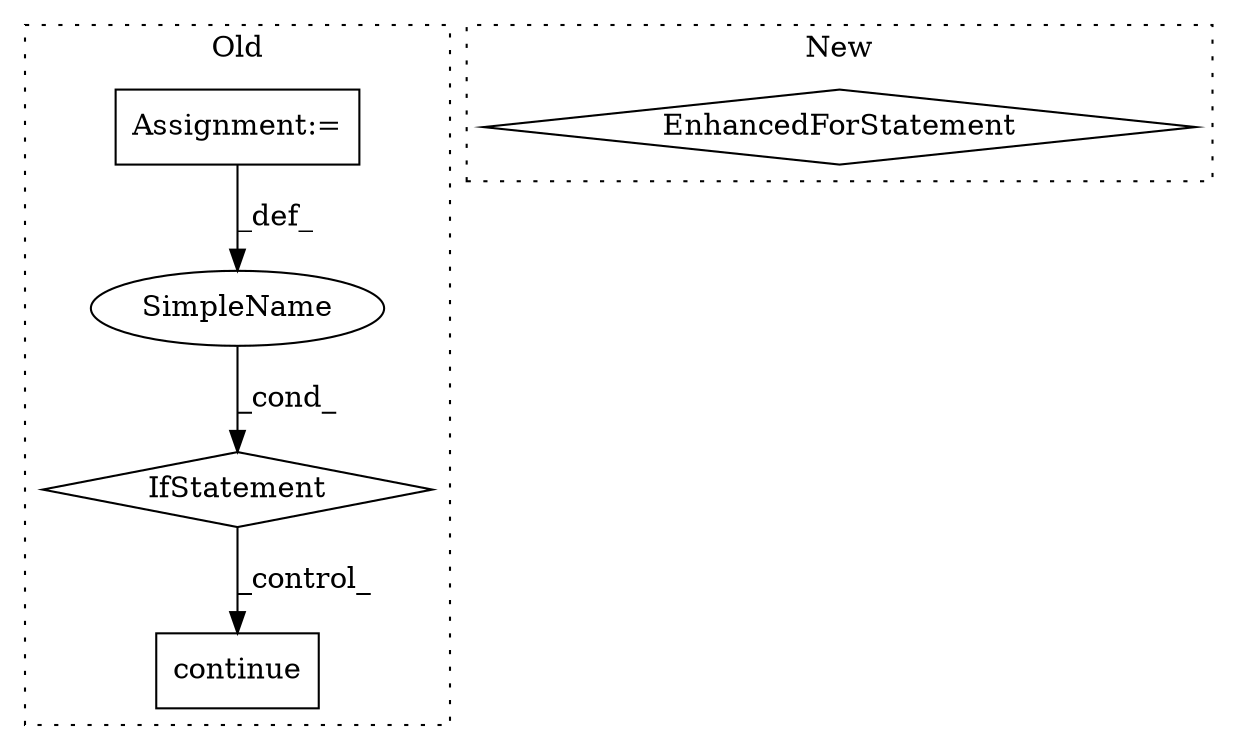 digraph G {
subgraph cluster0 {
1 [label="continue" a="18" s="5148" l="9" shape="box"];
3 [label="Assignment:=" a="7" s="5006,5112" l="66,2" shape="box"];
4 [label="IfStatement" a="25" s="5122,5136" l="4,2" shape="diamond"];
5 [label="SimpleName" a="42" s="" l="" shape="ellipse"];
label = "Old";
style="dotted";
}
subgraph cluster1 {
2 [label="EnhancedForStatement" a="70" s="6556,6649" l="53,2" shape="diamond"];
label = "New";
style="dotted";
}
3 -> 5 [label="_def_"];
4 -> 1 [label="_control_"];
5 -> 4 [label="_cond_"];
}
